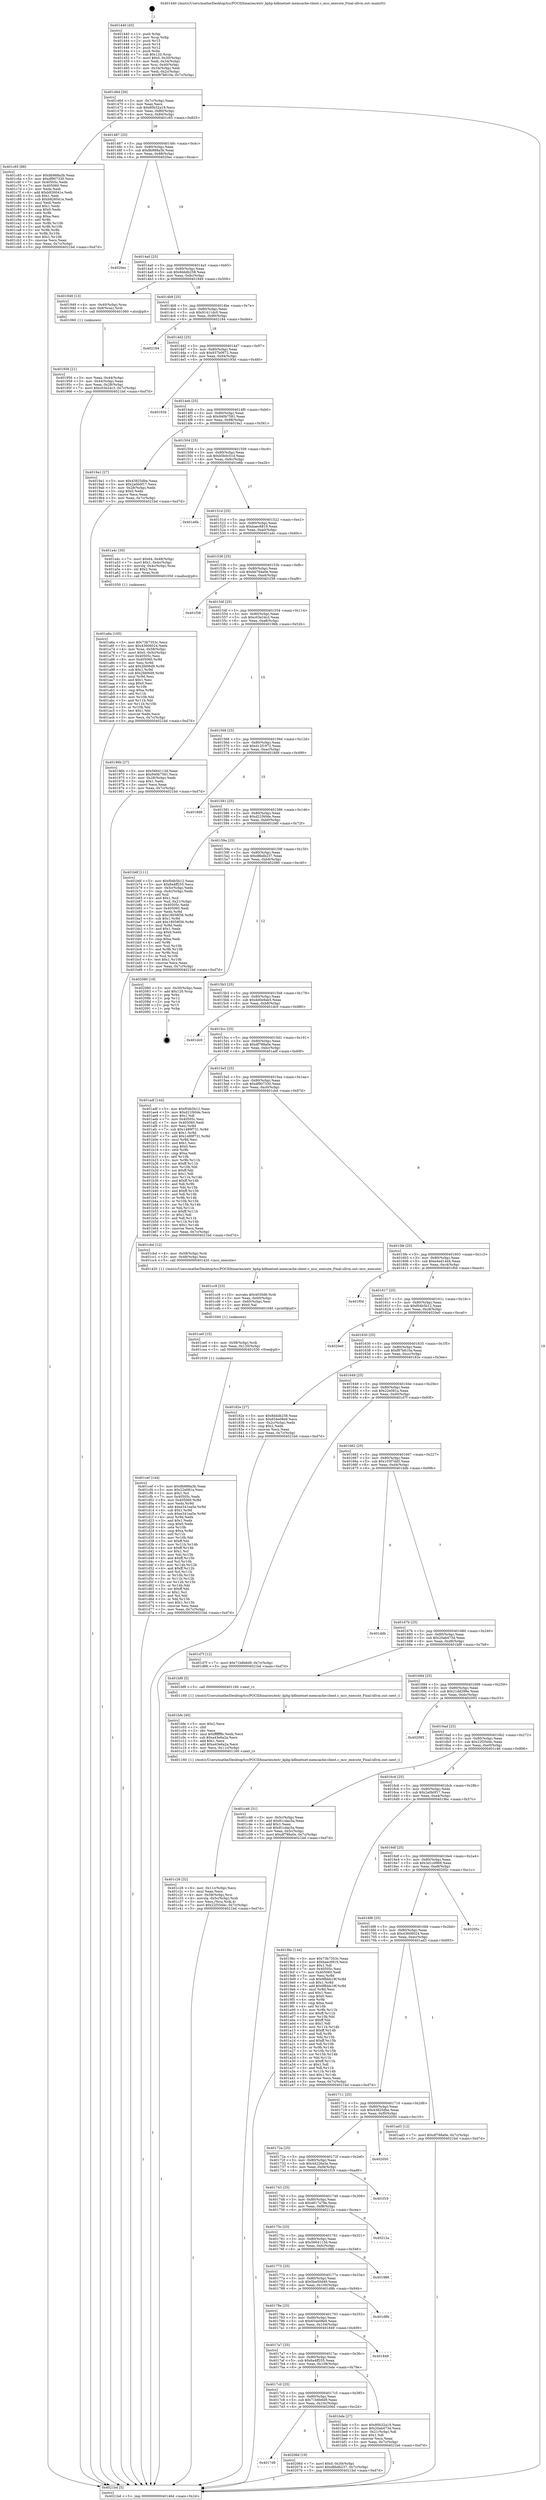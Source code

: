 digraph "0x401440" {
  label = "0x401440 (/mnt/c/Users/mathe/Desktop/tcc/POCII/binaries/extr_kphp-kdbnetnet-memcache-client.c_mcc_execute_Final-ollvm.out::main(0))"
  labelloc = "t"
  node[shape=record]

  Entry [label="",width=0.3,height=0.3,shape=circle,fillcolor=black,style=filled]
  "0x40146d" [label="{
     0x40146d [26]\l
     | [instrs]\l
     &nbsp;&nbsp;0x40146d \<+3\>: mov -0x7c(%rbp),%eax\l
     &nbsp;&nbsp;0x401470 \<+2\>: mov %eax,%ecx\l
     &nbsp;&nbsp;0x401472 \<+6\>: sub $0x80b32a19,%ecx\l
     &nbsp;&nbsp;0x401478 \<+3\>: mov %eax,-0x80(%rbp)\l
     &nbsp;&nbsp;0x40147b \<+6\>: mov %ecx,-0x84(%rbp)\l
     &nbsp;&nbsp;0x401481 \<+6\>: je 0000000000401c65 \<main+0x825\>\l
  }"]
  "0x401c65" [label="{
     0x401c65 [88]\l
     | [instrs]\l
     &nbsp;&nbsp;0x401c65 \<+5\>: mov $0x8b988a3b,%eax\l
     &nbsp;&nbsp;0x401c6a \<+5\>: mov $0xdf907330,%ecx\l
     &nbsp;&nbsp;0x401c6f \<+7\>: mov 0x40505c,%edx\l
     &nbsp;&nbsp;0x401c76 \<+7\>: mov 0x405060,%esi\l
     &nbsp;&nbsp;0x401c7d \<+2\>: mov %edx,%edi\l
     &nbsp;&nbsp;0x401c7f \<+6\>: add $0xb926041e,%edi\l
     &nbsp;&nbsp;0x401c85 \<+3\>: sub $0x1,%edi\l
     &nbsp;&nbsp;0x401c88 \<+6\>: sub $0xb926041e,%edi\l
     &nbsp;&nbsp;0x401c8e \<+3\>: imul %edi,%edx\l
     &nbsp;&nbsp;0x401c91 \<+3\>: and $0x1,%edx\l
     &nbsp;&nbsp;0x401c94 \<+3\>: cmp $0x0,%edx\l
     &nbsp;&nbsp;0x401c97 \<+4\>: sete %r8b\l
     &nbsp;&nbsp;0x401c9b \<+3\>: cmp $0xa,%esi\l
     &nbsp;&nbsp;0x401c9e \<+4\>: setl %r9b\l
     &nbsp;&nbsp;0x401ca2 \<+3\>: mov %r8b,%r10b\l
     &nbsp;&nbsp;0x401ca5 \<+3\>: and %r9b,%r10b\l
     &nbsp;&nbsp;0x401ca8 \<+3\>: xor %r9b,%r8b\l
     &nbsp;&nbsp;0x401cab \<+3\>: or %r8b,%r10b\l
     &nbsp;&nbsp;0x401cae \<+4\>: test $0x1,%r10b\l
     &nbsp;&nbsp;0x401cb2 \<+3\>: cmovne %ecx,%eax\l
     &nbsp;&nbsp;0x401cb5 \<+3\>: mov %eax,-0x7c(%rbp)\l
     &nbsp;&nbsp;0x401cb8 \<+5\>: jmp 00000000004021bd \<main+0xd7d\>\l
  }"]
  "0x401487" [label="{
     0x401487 [25]\l
     | [instrs]\l
     &nbsp;&nbsp;0x401487 \<+5\>: jmp 000000000040148c \<main+0x4c\>\l
     &nbsp;&nbsp;0x40148c \<+3\>: mov -0x80(%rbp),%eax\l
     &nbsp;&nbsp;0x40148f \<+5\>: sub $0x8b988a3b,%eax\l
     &nbsp;&nbsp;0x401494 \<+6\>: mov %eax,-0x88(%rbp)\l
     &nbsp;&nbsp;0x40149a \<+6\>: je 00000000004020ec \<main+0xcac\>\l
  }"]
  Exit [label="",width=0.3,height=0.3,shape=circle,fillcolor=black,style=filled,peripheries=2]
  "0x4020ec" [label="{
     0x4020ec\l
  }", style=dashed]
  "0x4014a0" [label="{
     0x4014a0 [25]\l
     | [instrs]\l
     &nbsp;&nbsp;0x4014a0 \<+5\>: jmp 00000000004014a5 \<main+0x65\>\l
     &nbsp;&nbsp;0x4014a5 \<+3\>: mov -0x80(%rbp),%eax\l
     &nbsp;&nbsp;0x4014a8 \<+5\>: sub $0x8dddb258,%eax\l
     &nbsp;&nbsp;0x4014ad \<+6\>: mov %eax,-0x8c(%rbp)\l
     &nbsp;&nbsp;0x4014b3 \<+6\>: je 0000000000401949 \<main+0x509\>\l
  }"]
  "0x4017d9" [label="{
     0x4017d9\l
  }", style=dashed]
  "0x401949" [label="{
     0x401949 [13]\l
     | [instrs]\l
     &nbsp;&nbsp;0x401949 \<+4\>: mov -0x40(%rbp),%rax\l
     &nbsp;&nbsp;0x40194d \<+4\>: mov 0x8(%rax),%rdi\l
     &nbsp;&nbsp;0x401951 \<+5\>: call 0000000000401060 \<atoi@plt\>\l
     | [calls]\l
     &nbsp;&nbsp;0x401060 \{1\} (unknown)\l
  }"]
  "0x4014b9" [label="{
     0x4014b9 [25]\l
     | [instrs]\l
     &nbsp;&nbsp;0x4014b9 \<+5\>: jmp 00000000004014be \<main+0x7e\>\l
     &nbsp;&nbsp;0x4014be \<+3\>: mov -0x80(%rbp),%eax\l
     &nbsp;&nbsp;0x4014c1 \<+5\>: sub $0x91411dc0,%eax\l
     &nbsp;&nbsp;0x4014c6 \<+6\>: mov %eax,-0x90(%rbp)\l
     &nbsp;&nbsp;0x4014cc \<+6\>: je 0000000000402184 \<main+0xd44\>\l
  }"]
  "0x40206d" [label="{
     0x40206d [19]\l
     | [instrs]\l
     &nbsp;&nbsp;0x40206d \<+7\>: movl $0x0,-0x30(%rbp)\l
     &nbsp;&nbsp;0x402074 \<+7\>: movl $0xd8bdb237,-0x7c(%rbp)\l
     &nbsp;&nbsp;0x40207b \<+5\>: jmp 00000000004021bd \<main+0xd7d\>\l
  }"]
  "0x402184" [label="{
     0x402184\l
  }", style=dashed]
  "0x4014d2" [label="{
     0x4014d2 [25]\l
     | [instrs]\l
     &nbsp;&nbsp;0x4014d2 \<+5\>: jmp 00000000004014d7 \<main+0x97\>\l
     &nbsp;&nbsp;0x4014d7 \<+3\>: mov -0x80(%rbp),%eax\l
     &nbsp;&nbsp;0x4014da \<+5\>: sub $0x937b0672,%eax\l
     &nbsp;&nbsp;0x4014df \<+6\>: mov %eax,-0x94(%rbp)\l
     &nbsp;&nbsp;0x4014e5 \<+6\>: je 000000000040193d \<main+0x4fd\>\l
  }"]
  "0x401cef" [label="{
     0x401cef [144]\l
     | [instrs]\l
     &nbsp;&nbsp;0x401cef \<+5\>: mov $0x8b988a3b,%eax\l
     &nbsp;&nbsp;0x401cf4 \<+5\>: mov $0x22e081a,%esi\l
     &nbsp;&nbsp;0x401cf9 \<+2\>: mov $0x1,%cl\l
     &nbsp;&nbsp;0x401cfb \<+7\>: mov 0x40505c,%edx\l
     &nbsp;&nbsp;0x401d02 \<+8\>: mov 0x405060,%r8d\l
     &nbsp;&nbsp;0x401d0a \<+3\>: mov %edx,%r9d\l
     &nbsp;&nbsp;0x401d0d \<+7\>: add $0xe341ea5e,%r9d\l
     &nbsp;&nbsp;0x401d14 \<+4\>: sub $0x1,%r9d\l
     &nbsp;&nbsp;0x401d18 \<+7\>: sub $0xe341ea5e,%r9d\l
     &nbsp;&nbsp;0x401d1f \<+4\>: imul %r9d,%edx\l
     &nbsp;&nbsp;0x401d23 \<+3\>: and $0x1,%edx\l
     &nbsp;&nbsp;0x401d26 \<+3\>: cmp $0x0,%edx\l
     &nbsp;&nbsp;0x401d29 \<+4\>: sete %r10b\l
     &nbsp;&nbsp;0x401d2d \<+4\>: cmp $0xa,%r8d\l
     &nbsp;&nbsp;0x401d31 \<+4\>: setl %r11b\l
     &nbsp;&nbsp;0x401d35 \<+3\>: mov %r10b,%bl\l
     &nbsp;&nbsp;0x401d38 \<+3\>: xor $0xff,%bl\l
     &nbsp;&nbsp;0x401d3b \<+3\>: mov %r11b,%r14b\l
     &nbsp;&nbsp;0x401d3e \<+4\>: xor $0xff,%r14b\l
     &nbsp;&nbsp;0x401d42 \<+3\>: xor $0x1,%cl\l
     &nbsp;&nbsp;0x401d45 \<+3\>: mov %bl,%r15b\l
     &nbsp;&nbsp;0x401d48 \<+4\>: and $0xff,%r15b\l
     &nbsp;&nbsp;0x401d4c \<+3\>: and %cl,%r10b\l
     &nbsp;&nbsp;0x401d4f \<+3\>: mov %r14b,%r12b\l
     &nbsp;&nbsp;0x401d52 \<+4\>: and $0xff,%r12b\l
     &nbsp;&nbsp;0x401d56 \<+3\>: and %cl,%r11b\l
     &nbsp;&nbsp;0x401d59 \<+3\>: or %r10b,%r15b\l
     &nbsp;&nbsp;0x401d5c \<+3\>: or %r11b,%r12b\l
     &nbsp;&nbsp;0x401d5f \<+3\>: xor %r12b,%r15b\l
     &nbsp;&nbsp;0x401d62 \<+3\>: or %r14b,%bl\l
     &nbsp;&nbsp;0x401d65 \<+3\>: xor $0xff,%bl\l
     &nbsp;&nbsp;0x401d68 \<+3\>: or $0x1,%cl\l
     &nbsp;&nbsp;0x401d6b \<+2\>: and %cl,%bl\l
     &nbsp;&nbsp;0x401d6d \<+3\>: or %bl,%r15b\l
     &nbsp;&nbsp;0x401d70 \<+4\>: test $0x1,%r15b\l
     &nbsp;&nbsp;0x401d74 \<+3\>: cmovne %esi,%eax\l
     &nbsp;&nbsp;0x401d77 \<+3\>: mov %eax,-0x7c(%rbp)\l
     &nbsp;&nbsp;0x401d7a \<+5\>: jmp 00000000004021bd \<main+0xd7d\>\l
  }"]
  "0x40193d" [label="{
     0x40193d\l
  }", style=dashed]
  "0x4014eb" [label="{
     0x4014eb [25]\l
     | [instrs]\l
     &nbsp;&nbsp;0x4014eb \<+5\>: jmp 00000000004014f0 \<main+0xb0\>\l
     &nbsp;&nbsp;0x4014f0 \<+3\>: mov -0x80(%rbp),%eax\l
     &nbsp;&nbsp;0x4014f3 \<+5\>: sub $0x940b7581,%eax\l
     &nbsp;&nbsp;0x4014f8 \<+6\>: mov %eax,-0x98(%rbp)\l
     &nbsp;&nbsp;0x4014fe \<+6\>: je 00000000004019a1 \<main+0x561\>\l
  }"]
  "0x401ce0" [label="{
     0x401ce0 [15]\l
     | [instrs]\l
     &nbsp;&nbsp;0x401ce0 \<+4\>: mov -0x58(%rbp),%rdi\l
     &nbsp;&nbsp;0x401ce4 \<+6\>: mov %eax,-0x120(%rbp)\l
     &nbsp;&nbsp;0x401cea \<+5\>: call 0000000000401030 \<free@plt\>\l
     | [calls]\l
     &nbsp;&nbsp;0x401030 \{1\} (unknown)\l
  }"]
  "0x4019a1" [label="{
     0x4019a1 [27]\l
     | [instrs]\l
     &nbsp;&nbsp;0x4019a1 \<+5\>: mov $0x43825dbe,%eax\l
     &nbsp;&nbsp;0x4019a6 \<+5\>: mov $0x2a0b0f17,%ecx\l
     &nbsp;&nbsp;0x4019ab \<+3\>: mov -0x28(%rbp),%edx\l
     &nbsp;&nbsp;0x4019ae \<+3\>: cmp $0x0,%edx\l
     &nbsp;&nbsp;0x4019b1 \<+3\>: cmove %ecx,%eax\l
     &nbsp;&nbsp;0x4019b4 \<+3\>: mov %eax,-0x7c(%rbp)\l
     &nbsp;&nbsp;0x4019b7 \<+5\>: jmp 00000000004021bd \<main+0xd7d\>\l
  }"]
  "0x401504" [label="{
     0x401504 [25]\l
     | [instrs]\l
     &nbsp;&nbsp;0x401504 \<+5\>: jmp 0000000000401509 \<main+0xc9\>\l
     &nbsp;&nbsp;0x401509 \<+3\>: mov -0x80(%rbp),%eax\l
     &nbsp;&nbsp;0x40150c \<+5\>: sub $0xb5b0c51d,%eax\l
     &nbsp;&nbsp;0x401511 \<+6\>: mov %eax,-0x9c(%rbp)\l
     &nbsp;&nbsp;0x401517 \<+6\>: je 0000000000401e6b \<main+0xa2b\>\l
  }"]
  "0x401cc9" [label="{
     0x401cc9 [23]\l
     | [instrs]\l
     &nbsp;&nbsp;0x401cc9 \<+10\>: movabs $0x4030d6,%rdi\l
     &nbsp;&nbsp;0x401cd3 \<+3\>: mov %eax,-0x60(%rbp)\l
     &nbsp;&nbsp;0x401cd6 \<+3\>: mov -0x60(%rbp),%esi\l
     &nbsp;&nbsp;0x401cd9 \<+2\>: mov $0x0,%al\l
     &nbsp;&nbsp;0x401cdb \<+5\>: call 0000000000401040 \<printf@plt\>\l
     | [calls]\l
     &nbsp;&nbsp;0x401040 \{1\} (unknown)\l
  }"]
  "0x401e6b" [label="{
     0x401e6b\l
  }", style=dashed]
  "0x40151d" [label="{
     0x40151d [25]\l
     | [instrs]\l
     &nbsp;&nbsp;0x40151d \<+5\>: jmp 0000000000401522 \<main+0xe2\>\l
     &nbsp;&nbsp;0x401522 \<+3\>: mov -0x80(%rbp),%eax\l
     &nbsp;&nbsp;0x401525 \<+5\>: sub $0xbaec6819,%eax\l
     &nbsp;&nbsp;0x40152a \<+6\>: mov %eax,-0xa0(%rbp)\l
     &nbsp;&nbsp;0x401530 \<+6\>: je 0000000000401a4c \<main+0x60c\>\l
  }"]
  "0x401c26" [label="{
     0x401c26 [32]\l
     | [instrs]\l
     &nbsp;&nbsp;0x401c26 \<+6\>: mov -0x11c(%rbp),%ecx\l
     &nbsp;&nbsp;0x401c2c \<+3\>: imul %eax,%ecx\l
     &nbsp;&nbsp;0x401c2f \<+4\>: mov -0x58(%rbp),%rsi\l
     &nbsp;&nbsp;0x401c33 \<+4\>: movslq -0x5c(%rbp),%rdi\l
     &nbsp;&nbsp;0x401c37 \<+3\>: mov %ecx,(%rsi,%rdi,4)\l
     &nbsp;&nbsp;0x401c3a \<+7\>: movl $0x22f35d4c,-0x7c(%rbp)\l
     &nbsp;&nbsp;0x401c41 \<+5\>: jmp 00000000004021bd \<main+0xd7d\>\l
  }"]
  "0x401a4c" [label="{
     0x401a4c [30]\l
     | [instrs]\l
     &nbsp;&nbsp;0x401a4c \<+7\>: movl $0x64,-0x48(%rbp)\l
     &nbsp;&nbsp;0x401a53 \<+7\>: movl $0x1,-0x4c(%rbp)\l
     &nbsp;&nbsp;0x401a5a \<+4\>: movslq -0x4c(%rbp),%rax\l
     &nbsp;&nbsp;0x401a5e \<+4\>: shl $0x2,%rax\l
     &nbsp;&nbsp;0x401a62 \<+3\>: mov %rax,%rdi\l
     &nbsp;&nbsp;0x401a65 \<+5\>: call 0000000000401050 \<malloc@plt\>\l
     | [calls]\l
     &nbsp;&nbsp;0x401050 \{1\} (unknown)\l
  }"]
  "0x401536" [label="{
     0x401536 [25]\l
     | [instrs]\l
     &nbsp;&nbsp;0x401536 \<+5\>: jmp 000000000040153b \<main+0xfb\>\l
     &nbsp;&nbsp;0x40153b \<+3\>: mov -0x80(%rbp),%eax\l
     &nbsp;&nbsp;0x40153e \<+5\>: sub $0xbb764a0e,%eax\l
     &nbsp;&nbsp;0x401543 \<+6\>: mov %eax,-0xa4(%rbp)\l
     &nbsp;&nbsp;0x401549 \<+6\>: je 0000000000401f38 \<main+0xaf8\>\l
  }"]
  "0x401bfe" [label="{
     0x401bfe [40]\l
     | [instrs]\l
     &nbsp;&nbsp;0x401bfe \<+5\>: mov $0x2,%ecx\l
     &nbsp;&nbsp;0x401c03 \<+1\>: cltd\l
     &nbsp;&nbsp;0x401c04 \<+2\>: idiv %ecx\l
     &nbsp;&nbsp;0x401c06 \<+6\>: imul $0xfffffffe,%edx,%ecx\l
     &nbsp;&nbsp;0x401c0c \<+6\>: sub $0xa43e6a2a,%ecx\l
     &nbsp;&nbsp;0x401c12 \<+3\>: add $0x1,%ecx\l
     &nbsp;&nbsp;0x401c15 \<+6\>: add $0xa43e6a2a,%ecx\l
     &nbsp;&nbsp;0x401c1b \<+6\>: mov %ecx,-0x11c(%rbp)\l
     &nbsp;&nbsp;0x401c21 \<+5\>: call 0000000000401160 \<next_i\>\l
     | [calls]\l
     &nbsp;&nbsp;0x401160 \{1\} (/mnt/c/Users/mathe/Desktop/tcc/POCII/binaries/extr_kphp-kdbnetnet-memcache-client.c_mcc_execute_Final-ollvm.out::next_i)\l
  }"]
  "0x401f38" [label="{
     0x401f38\l
  }", style=dashed]
  "0x40154f" [label="{
     0x40154f [25]\l
     | [instrs]\l
     &nbsp;&nbsp;0x40154f \<+5\>: jmp 0000000000401554 \<main+0x114\>\l
     &nbsp;&nbsp;0x401554 \<+3\>: mov -0x80(%rbp),%eax\l
     &nbsp;&nbsp;0x401557 \<+5\>: sub $0xc03e24c3,%eax\l
     &nbsp;&nbsp;0x40155c \<+6\>: mov %eax,-0xa8(%rbp)\l
     &nbsp;&nbsp;0x401562 \<+6\>: je 000000000040196b \<main+0x52b\>\l
  }"]
  "0x4017c0" [label="{
     0x4017c0 [25]\l
     | [instrs]\l
     &nbsp;&nbsp;0x4017c0 \<+5\>: jmp 00000000004017c5 \<main+0x385\>\l
     &nbsp;&nbsp;0x4017c5 \<+3\>: mov -0x80(%rbp),%eax\l
     &nbsp;&nbsp;0x4017c8 \<+5\>: sub $0x71b6b6d9,%eax\l
     &nbsp;&nbsp;0x4017cd \<+6\>: mov %eax,-0x10c(%rbp)\l
     &nbsp;&nbsp;0x4017d3 \<+6\>: je 000000000040206d \<main+0xc2d\>\l
  }"]
  "0x40196b" [label="{
     0x40196b [27]\l
     | [instrs]\l
     &nbsp;&nbsp;0x40196b \<+5\>: mov $0x5664113d,%eax\l
     &nbsp;&nbsp;0x401970 \<+5\>: mov $0x940b7581,%ecx\l
     &nbsp;&nbsp;0x401975 \<+3\>: mov -0x28(%rbp),%edx\l
     &nbsp;&nbsp;0x401978 \<+3\>: cmp $0x1,%edx\l
     &nbsp;&nbsp;0x40197b \<+3\>: cmovl %ecx,%eax\l
     &nbsp;&nbsp;0x40197e \<+3\>: mov %eax,-0x7c(%rbp)\l
     &nbsp;&nbsp;0x401981 \<+5\>: jmp 00000000004021bd \<main+0xd7d\>\l
  }"]
  "0x401568" [label="{
     0x401568 [25]\l
     | [instrs]\l
     &nbsp;&nbsp;0x401568 \<+5\>: jmp 000000000040156d \<main+0x12d\>\l
     &nbsp;&nbsp;0x40156d \<+3\>: mov -0x80(%rbp),%eax\l
     &nbsp;&nbsp;0x401570 \<+5\>: sub $0xd12f1972,%eax\l
     &nbsp;&nbsp;0x401575 \<+6\>: mov %eax,-0xac(%rbp)\l
     &nbsp;&nbsp;0x40157b \<+6\>: je 00000000004018d9 \<main+0x499\>\l
  }"]
  "0x401bde" [label="{
     0x401bde [27]\l
     | [instrs]\l
     &nbsp;&nbsp;0x401bde \<+5\>: mov $0x80b32a19,%eax\l
     &nbsp;&nbsp;0x401be3 \<+5\>: mov $0x20ab473d,%ecx\l
     &nbsp;&nbsp;0x401be8 \<+3\>: mov -0x21(%rbp),%dl\l
     &nbsp;&nbsp;0x401beb \<+3\>: test $0x1,%dl\l
     &nbsp;&nbsp;0x401bee \<+3\>: cmovne %ecx,%eax\l
     &nbsp;&nbsp;0x401bf1 \<+3\>: mov %eax,-0x7c(%rbp)\l
     &nbsp;&nbsp;0x401bf4 \<+5\>: jmp 00000000004021bd \<main+0xd7d\>\l
  }"]
  "0x4018d9" [label="{
     0x4018d9\l
  }", style=dashed]
  "0x401581" [label="{
     0x401581 [25]\l
     | [instrs]\l
     &nbsp;&nbsp;0x401581 \<+5\>: jmp 0000000000401586 \<main+0x146\>\l
     &nbsp;&nbsp;0x401586 \<+3\>: mov -0x80(%rbp),%eax\l
     &nbsp;&nbsp;0x401589 \<+5\>: sub $0xd21f40de,%eax\l
     &nbsp;&nbsp;0x40158e \<+6\>: mov %eax,-0xb0(%rbp)\l
     &nbsp;&nbsp;0x401594 \<+6\>: je 0000000000401b6f \<main+0x72f\>\l
  }"]
  "0x4017a7" [label="{
     0x4017a7 [25]\l
     | [instrs]\l
     &nbsp;&nbsp;0x4017a7 \<+5\>: jmp 00000000004017ac \<main+0x36c\>\l
     &nbsp;&nbsp;0x4017ac \<+3\>: mov -0x80(%rbp),%eax\l
     &nbsp;&nbsp;0x4017af \<+5\>: sub $0x6a4ff255,%eax\l
     &nbsp;&nbsp;0x4017b4 \<+6\>: mov %eax,-0x108(%rbp)\l
     &nbsp;&nbsp;0x4017ba \<+6\>: je 0000000000401bde \<main+0x79e\>\l
  }"]
  "0x401b6f" [label="{
     0x401b6f [111]\l
     | [instrs]\l
     &nbsp;&nbsp;0x401b6f \<+5\>: mov $0xf04b5b12,%eax\l
     &nbsp;&nbsp;0x401b74 \<+5\>: mov $0x6a4ff255,%ecx\l
     &nbsp;&nbsp;0x401b79 \<+3\>: mov -0x5c(%rbp),%edx\l
     &nbsp;&nbsp;0x401b7c \<+3\>: cmp -0x4c(%rbp),%edx\l
     &nbsp;&nbsp;0x401b7f \<+4\>: setl %sil\l
     &nbsp;&nbsp;0x401b83 \<+4\>: and $0x1,%sil\l
     &nbsp;&nbsp;0x401b87 \<+4\>: mov %sil,-0x21(%rbp)\l
     &nbsp;&nbsp;0x401b8b \<+7\>: mov 0x40505c,%edx\l
     &nbsp;&nbsp;0x401b92 \<+7\>: mov 0x405060,%edi\l
     &nbsp;&nbsp;0x401b99 \<+3\>: mov %edx,%r8d\l
     &nbsp;&nbsp;0x401b9c \<+7\>: sub $0x18058f36,%r8d\l
     &nbsp;&nbsp;0x401ba3 \<+4\>: sub $0x1,%r8d\l
     &nbsp;&nbsp;0x401ba7 \<+7\>: add $0x18058f36,%r8d\l
     &nbsp;&nbsp;0x401bae \<+4\>: imul %r8d,%edx\l
     &nbsp;&nbsp;0x401bb2 \<+3\>: and $0x1,%edx\l
     &nbsp;&nbsp;0x401bb5 \<+3\>: cmp $0x0,%edx\l
     &nbsp;&nbsp;0x401bb8 \<+4\>: sete %sil\l
     &nbsp;&nbsp;0x401bbc \<+3\>: cmp $0xa,%edi\l
     &nbsp;&nbsp;0x401bbf \<+4\>: setl %r9b\l
     &nbsp;&nbsp;0x401bc3 \<+3\>: mov %sil,%r10b\l
     &nbsp;&nbsp;0x401bc6 \<+3\>: and %r9b,%r10b\l
     &nbsp;&nbsp;0x401bc9 \<+3\>: xor %r9b,%sil\l
     &nbsp;&nbsp;0x401bcc \<+3\>: or %sil,%r10b\l
     &nbsp;&nbsp;0x401bcf \<+4\>: test $0x1,%r10b\l
     &nbsp;&nbsp;0x401bd3 \<+3\>: cmovne %ecx,%eax\l
     &nbsp;&nbsp;0x401bd6 \<+3\>: mov %eax,-0x7c(%rbp)\l
     &nbsp;&nbsp;0x401bd9 \<+5\>: jmp 00000000004021bd \<main+0xd7d\>\l
  }"]
  "0x40159a" [label="{
     0x40159a [25]\l
     | [instrs]\l
     &nbsp;&nbsp;0x40159a \<+5\>: jmp 000000000040159f \<main+0x15f\>\l
     &nbsp;&nbsp;0x40159f \<+3\>: mov -0x80(%rbp),%eax\l
     &nbsp;&nbsp;0x4015a2 \<+5\>: sub $0xd8bdb237,%eax\l
     &nbsp;&nbsp;0x4015a7 \<+6\>: mov %eax,-0xb4(%rbp)\l
     &nbsp;&nbsp;0x4015ad \<+6\>: je 0000000000402080 \<main+0xc40\>\l
  }"]
  "0x401849" [label="{
     0x401849\l
  }", style=dashed]
  "0x402080" [label="{
     0x402080 [19]\l
     | [instrs]\l
     &nbsp;&nbsp;0x402080 \<+3\>: mov -0x30(%rbp),%eax\l
     &nbsp;&nbsp;0x402083 \<+7\>: add $0x120,%rsp\l
     &nbsp;&nbsp;0x40208a \<+1\>: pop %rbx\l
     &nbsp;&nbsp;0x40208b \<+2\>: pop %r12\l
     &nbsp;&nbsp;0x40208d \<+2\>: pop %r14\l
     &nbsp;&nbsp;0x40208f \<+2\>: pop %r15\l
     &nbsp;&nbsp;0x402091 \<+1\>: pop %rbp\l
     &nbsp;&nbsp;0x402092 \<+1\>: ret\l
  }"]
  "0x4015b3" [label="{
     0x4015b3 [25]\l
     | [instrs]\l
     &nbsp;&nbsp;0x4015b3 \<+5\>: jmp 00000000004015b8 \<main+0x178\>\l
     &nbsp;&nbsp;0x4015b8 \<+3\>: mov -0x80(%rbp),%eax\l
     &nbsp;&nbsp;0x4015bb \<+5\>: sub $0xdd0e9ab5,%eax\l
     &nbsp;&nbsp;0x4015c0 \<+6\>: mov %eax,-0xb8(%rbp)\l
     &nbsp;&nbsp;0x4015c6 \<+6\>: je 0000000000401dc0 \<main+0x980\>\l
  }"]
  "0x40178e" [label="{
     0x40178e [25]\l
     | [instrs]\l
     &nbsp;&nbsp;0x40178e \<+5\>: jmp 0000000000401793 \<main+0x353\>\l
     &nbsp;&nbsp;0x401793 \<+3\>: mov -0x80(%rbp),%eax\l
     &nbsp;&nbsp;0x401796 \<+5\>: sub $0x654e08e9,%eax\l
     &nbsp;&nbsp;0x40179b \<+6\>: mov %eax,-0x104(%rbp)\l
     &nbsp;&nbsp;0x4017a1 \<+6\>: je 0000000000401849 \<main+0x409\>\l
  }"]
  "0x401dc0" [label="{
     0x401dc0\l
  }", style=dashed]
  "0x4015cc" [label="{
     0x4015cc [25]\l
     | [instrs]\l
     &nbsp;&nbsp;0x4015cc \<+5\>: jmp 00000000004015d1 \<main+0x191\>\l
     &nbsp;&nbsp;0x4015d1 \<+3\>: mov -0x80(%rbp),%eax\l
     &nbsp;&nbsp;0x4015d4 \<+5\>: sub $0xdf788a0e,%eax\l
     &nbsp;&nbsp;0x4015d9 \<+6\>: mov %eax,-0xbc(%rbp)\l
     &nbsp;&nbsp;0x4015df \<+6\>: je 0000000000401adf \<main+0x69f\>\l
  }"]
  "0x401d8b" [label="{
     0x401d8b\l
  }", style=dashed]
  "0x401adf" [label="{
     0x401adf [144]\l
     | [instrs]\l
     &nbsp;&nbsp;0x401adf \<+5\>: mov $0xf04b5b12,%eax\l
     &nbsp;&nbsp;0x401ae4 \<+5\>: mov $0xd21f40de,%ecx\l
     &nbsp;&nbsp;0x401ae9 \<+2\>: mov $0x1,%dl\l
     &nbsp;&nbsp;0x401aeb \<+7\>: mov 0x40505c,%esi\l
     &nbsp;&nbsp;0x401af2 \<+7\>: mov 0x405060,%edi\l
     &nbsp;&nbsp;0x401af9 \<+3\>: mov %esi,%r8d\l
     &nbsp;&nbsp;0x401afc \<+7\>: sub $0x1489f731,%r8d\l
     &nbsp;&nbsp;0x401b03 \<+4\>: sub $0x1,%r8d\l
     &nbsp;&nbsp;0x401b07 \<+7\>: add $0x1489f731,%r8d\l
     &nbsp;&nbsp;0x401b0e \<+4\>: imul %r8d,%esi\l
     &nbsp;&nbsp;0x401b12 \<+3\>: and $0x1,%esi\l
     &nbsp;&nbsp;0x401b15 \<+3\>: cmp $0x0,%esi\l
     &nbsp;&nbsp;0x401b18 \<+4\>: sete %r9b\l
     &nbsp;&nbsp;0x401b1c \<+3\>: cmp $0xa,%edi\l
     &nbsp;&nbsp;0x401b1f \<+4\>: setl %r10b\l
     &nbsp;&nbsp;0x401b23 \<+3\>: mov %r9b,%r11b\l
     &nbsp;&nbsp;0x401b26 \<+4\>: xor $0xff,%r11b\l
     &nbsp;&nbsp;0x401b2a \<+3\>: mov %r10b,%bl\l
     &nbsp;&nbsp;0x401b2d \<+3\>: xor $0xff,%bl\l
     &nbsp;&nbsp;0x401b30 \<+3\>: xor $0x1,%dl\l
     &nbsp;&nbsp;0x401b33 \<+3\>: mov %r11b,%r14b\l
     &nbsp;&nbsp;0x401b36 \<+4\>: and $0xff,%r14b\l
     &nbsp;&nbsp;0x401b3a \<+3\>: and %dl,%r9b\l
     &nbsp;&nbsp;0x401b3d \<+3\>: mov %bl,%r15b\l
     &nbsp;&nbsp;0x401b40 \<+4\>: and $0xff,%r15b\l
     &nbsp;&nbsp;0x401b44 \<+3\>: and %dl,%r10b\l
     &nbsp;&nbsp;0x401b47 \<+3\>: or %r9b,%r14b\l
     &nbsp;&nbsp;0x401b4a \<+3\>: or %r10b,%r15b\l
     &nbsp;&nbsp;0x401b4d \<+3\>: xor %r15b,%r14b\l
     &nbsp;&nbsp;0x401b50 \<+3\>: or %bl,%r11b\l
     &nbsp;&nbsp;0x401b53 \<+4\>: xor $0xff,%r11b\l
     &nbsp;&nbsp;0x401b57 \<+3\>: or $0x1,%dl\l
     &nbsp;&nbsp;0x401b5a \<+3\>: and %dl,%r11b\l
     &nbsp;&nbsp;0x401b5d \<+3\>: or %r11b,%r14b\l
     &nbsp;&nbsp;0x401b60 \<+4\>: test $0x1,%r14b\l
     &nbsp;&nbsp;0x401b64 \<+3\>: cmovne %ecx,%eax\l
     &nbsp;&nbsp;0x401b67 \<+3\>: mov %eax,-0x7c(%rbp)\l
     &nbsp;&nbsp;0x401b6a \<+5\>: jmp 00000000004021bd \<main+0xd7d\>\l
  }"]
  "0x4015e5" [label="{
     0x4015e5 [25]\l
     | [instrs]\l
     &nbsp;&nbsp;0x4015e5 \<+5\>: jmp 00000000004015ea \<main+0x1aa\>\l
     &nbsp;&nbsp;0x4015ea \<+3\>: mov -0x80(%rbp),%eax\l
     &nbsp;&nbsp;0x4015ed \<+5\>: sub $0xdf907330,%eax\l
     &nbsp;&nbsp;0x4015f2 \<+6\>: mov %eax,-0xc0(%rbp)\l
     &nbsp;&nbsp;0x4015f8 \<+6\>: je 0000000000401cbd \<main+0x87d\>\l
  }"]
  "0x401775" [label="{
     0x401775 [25]\l
     | [instrs]\l
     &nbsp;&nbsp;0x401775 \<+5\>: jmp 000000000040177a \<main+0x33a\>\l
     &nbsp;&nbsp;0x40177a \<+3\>: mov -0x80(%rbp),%eax\l
     &nbsp;&nbsp;0x40177d \<+5\>: sub $0x5be50d49,%eax\l
     &nbsp;&nbsp;0x401782 \<+6\>: mov %eax,-0x100(%rbp)\l
     &nbsp;&nbsp;0x401788 \<+6\>: je 0000000000401d8b \<main+0x94b\>\l
  }"]
  "0x401cbd" [label="{
     0x401cbd [12]\l
     | [instrs]\l
     &nbsp;&nbsp;0x401cbd \<+4\>: mov -0x58(%rbp),%rdi\l
     &nbsp;&nbsp;0x401cc1 \<+3\>: mov -0x48(%rbp),%esi\l
     &nbsp;&nbsp;0x401cc4 \<+5\>: call 0000000000401420 \<mcc_execute\>\l
     | [calls]\l
     &nbsp;&nbsp;0x401420 \{1\} (/mnt/c/Users/mathe/Desktop/tcc/POCII/binaries/extr_kphp-kdbnetnet-memcache-client.c_mcc_execute_Final-ollvm.out::mcc_execute)\l
  }"]
  "0x4015fe" [label="{
     0x4015fe [25]\l
     | [instrs]\l
     &nbsp;&nbsp;0x4015fe \<+5\>: jmp 0000000000401603 \<main+0x1c3\>\l
     &nbsp;&nbsp;0x401603 \<+3\>: mov -0x80(%rbp),%eax\l
     &nbsp;&nbsp;0x401606 \<+5\>: sub $0xe4ed14d4,%eax\l
     &nbsp;&nbsp;0x40160b \<+6\>: mov %eax,-0xc4(%rbp)\l
     &nbsp;&nbsp;0x401611 \<+6\>: je 0000000000401f0d \<main+0xacd\>\l
  }"]
  "0x401986" [label="{
     0x401986\l
  }", style=dashed]
  "0x401f0d" [label="{
     0x401f0d\l
  }", style=dashed]
  "0x401617" [label="{
     0x401617 [25]\l
     | [instrs]\l
     &nbsp;&nbsp;0x401617 \<+5\>: jmp 000000000040161c \<main+0x1dc\>\l
     &nbsp;&nbsp;0x40161c \<+3\>: mov -0x80(%rbp),%eax\l
     &nbsp;&nbsp;0x40161f \<+5\>: sub $0xf04b5b12,%eax\l
     &nbsp;&nbsp;0x401624 \<+6\>: mov %eax,-0xc8(%rbp)\l
     &nbsp;&nbsp;0x40162a \<+6\>: je 00000000004020e0 \<main+0xca0\>\l
  }"]
  "0x40175c" [label="{
     0x40175c [25]\l
     | [instrs]\l
     &nbsp;&nbsp;0x40175c \<+5\>: jmp 0000000000401761 \<main+0x321\>\l
     &nbsp;&nbsp;0x401761 \<+3\>: mov -0x80(%rbp),%eax\l
     &nbsp;&nbsp;0x401764 \<+5\>: sub $0x5664113d,%eax\l
     &nbsp;&nbsp;0x401769 \<+6\>: mov %eax,-0xfc(%rbp)\l
     &nbsp;&nbsp;0x40176f \<+6\>: je 0000000000401986 \<main+0x546\>\l
  }"]
  "0x4020e0" [label="{
     0x4020e0\l
  }", style=dashed]
  "0x401630" [label="{
     0x401630 [25]\l
     | [instrs]\l
     &nbsp;&nbsp;0x401630 \<+5\>: jmp 0000000000401635 \<main+0x1f5\>\l
     &nbsp;&nbsp;0x401635 \<+3\>: mov -0x80(%rbp),%eax\l
     &nbsp;&nbsp;0x401638 \<+5\>: sub $0xf87b610a,%eax\l
     &nbsp;&nbsp;0x40163d \<+6\>: mov %eax,-0xcc(%rbp)\l
     &nbsp;&nbsp;0x401643 \<+6\>: je 000000000040182e \<main+0x3ee\>\l
  }"]
  "0x40212a" [label="{
     0x40212a\l
  }", style=dashed]
  "0x40182e" [label="{
     0x40182e [27]\l
     | [instrs]\l
     &nbsp;&nbsp;0x40182e \<+5\>: mov $0x8dddb258,%eax\l
     &nbsp;&nbsp;0x401833 \<+5\>: mov $0x654e08e9,%ecx\l
     &nbsp;&nbsp;0x401838 \<+3\>: mov -0x2c(%rbp),%edx\l
     &nbsp;&nbsp;0x40183b \<+3\>: cmp $0x2,%edx\l
     &nbsp;&nbsp;0x40183e \<+3\>: cmovne %ecx,%eax\l
     &nbsp;&nbsp;0x401841 \<+3\>: mov %eax,-0x7c(%rbp)\l
     &nbsp;&nbsp;0x401844 \<+5\>: jmp 00000000004021bd \<main+0xd7d\>\l
  }"]
  "0x401649" [label="{
     0x401649 [25]\l
     | [instrs]\l
     &nbsp;&nbsp;0x401649 \<+5\>: jmp 000000000040164e \<main+0x20e\>\l
     &nbsp;&nbsp;0x40164e \<+3\>: mov -0x80(%rbp),%eax\l
     &nbsp;&nbsp;0x401651 \<+5\>: sub $0x22e081a,%eax\l
     &nbsp;&nbsp;0x401656 \<+6\>: mov %eax,-0xd0(%rbp)\l
     &nbsp;&nbsp;0x40165c \<+6\>: je 0000000000401d7f \<main+0x93f\>\l
  }"]
  "0x4021bd" [label="{
     0x4021bd [5]\l
     | [instrs]\l
     &nbsp;&nbsp;0x4021bd \<+5\>: jmp 000000000040146d \<main+0x2d\>\l
  }"]
  "0x401440" [label="{
     0x401440 [45]\l
     | [instrs]\l
     &nbsp;&nbsp;0x401440 \<+1\>: push %rbp\l
     &nbsp;&nbsp;0x401441 \<+3\>: mov %rsp,%rbp\l
     &nbsp;&nbsp;0x401444 \<+2\>: push %r15\l
     &nbsp;&nbsp;0x401446 \<+2\>: push %r14\l
     &nbsp;&nbsp;0x401448 \<+2\>: push %r12\l
     &nbsp;&nbsp;0x40144a \<+1\>: push %rbx\l
     &nbsp;&nbsp;0x40144b \<+7\>: sub $0x120,%rsp\l
     &nbsp;&nbsp;0x401452 \<+7\>: movl $0x0,-0x30(%rbp)\l
     &nbsp;&nbsp;0x401459 \<+3\>: mov %edi,-0x34(%rbp)\l
     &nbsp;&nbsp;0x40145c \<+4\>: mov %rsi,-0x40(%rbp)\l
     &nbsp;&nbsp;0x401460 \<+3\>: mov -0x34(%rbp),%edi\l
     &nbsp;&nbsp;0x401463 \<+3\>: mov %edi,-0x2c(%rbp)\l
     &nbsp;&nbsp;0x401466 \<+7\>: movl $0xf87b610a,-0x7c(%rbp)\l
  }"]
  "0x401956" [label="{
     0x401956 [21]\l
     | [instrs]\l
     &nbsp;&nbsp;0x401956 \<+3\>: mov %eax,-0x44(%rbp)\l
     &nbsp;&nbsp;0x401959 \<+3\>: mov -0x44(%rbp),%eax\l
     &nbsp;&nbsp;0x40195c \<+3\>: mov %eax,-0x28(%rbp)\l
     &nbsp;&nbsp;0x40195f \<+7\>: movl $0xc03e24c3,-0x7c(%rbp)\l
     &nbsp;&nbsp;0x401966 \<+5\>: jmp 00000000004021bd \<main+0xd7d\>\l
  }"]
  "0x401743" [label="{
     0x401743 [25]\l
     | [instrs]\l
     &nbsp;&nbsp;0x401743 \<+5\>: jmp 0000000000401748 \<main+0x308\>\l
     &nbsp;&nbsp;0x401748 \<+3\>: mov -0x80(%rbp),%eax\l
     &nbsp;&nbsp;0x40174b \<+5\>: sub $0x4817a78e,%eax\l
     &nbsp;&nbsp;0x401750 \<+6\>: mov %eax,-0xf8(%rbp)\l
     &nbsp;&nbsp;0x401756 \<+6\>: je 000000000040212a \<main+0xcea\>\l
  }"]
  "0x401d7f" [label="{
     0x401d7f [12]\l
     | [instrs]\l
     &nbsp;&nbsp;0x401d7f \<+7\>: movl $0x71b6b6d9,-0x7c(%rbp)\l
     &nbsp;&nbsp;0x401d86 \<+5\>: jmp 00000000004021bd \<main+0xd7d\>\l
  }"]
  "0x401662" [label="{
     0x401662 [25]\l
     | [instrs]\l
     &nbsp;&nbsp;0x401662 \<+5\>: jmp 0000000000401667 \<main+0x227\>\l
     &nbsp;&nbsp;0x401667 \<+3\>: mov -0x80(%rbp),%eax\l
     &nbsp;&nbsp;0x40166a \<+5\>: sub $0x103f7dd5,%eax\l
     &nbsp;&nbsp;0x40166f \<+6\>: mov %eax,-0xd4(%rbp)\l
     &nbsp;&nbsp;0x401675 \<+6\>: je 0000000000401ddb \<main+0x99b\>\l
  }"]
  "0x401f19" [label="{
     0x401f19\l
  }", style=dashed]
  "0x401ddb" [label="{
     0x401ddb\l
  }", style=dashed]
  "0x40167b" [label="{
     0x40167b [25]\l
     | [instrs]\l
     &nbsp;&nbsp;0x40167b \<+5\>: jmp 0000000000401680 \<main+0x240\>\l
     &nbsp;&nbsp;0x401680 \<+3\>: mov -0x80(%rbp),%eax\l
     &nbsp;&nbsp;0x401683 \<+5\>: sub $0x20ab473d,%eax\l
     &nbsp;&nbsp;0x401688 \<+6\>: mov %eax,-0xd8(%rbp)\l
     &nbsp;&nbsp;0x40168e \<+6\>: je 0000000000401bf9 \<main+0x7b9\>\l
  }"]
  "0x40172a" [label="{
     0x40172a [25]\l
     | [instrs]\l
     &nbsp;&nbsp;0x40172a \<+5\>: jmp 000000000040172f \<main+0x2ef\>\l
     &nbsp;&nbsp;0x40172f \<+3\>: mov -0x80(%rbp),%eax\l
     &nbsp;&nbsp;0x401732 \<+5\>: sub $0x44226a3a,%eax\l
     &nbsp;&nbsp;0x401737 \<+6\>: mov %eax,-0xf4(%rbp)\l
     &nbsp;&nbsp;0x40173d \<+6\>: je 0000000000401f19 \<main+0xad9\>\l
  }"]
  "0x401bf9" [label="{
     0x401bf9 [5]\l
     | [instrs]\l
     &nbsp;&nbsp;0x401bf9 \<+5\>: call 0000000000401160 \<next_i\>\l
     | [calls]\l
     &nbsp;&nbsp;0x401160 \{1\} (/mnt/c/Users/mathe/Desktop/tcc/POCII/binaries/extr_kphp-kdbnetnet-memcache-client.c_mcc_execute_Final-ollvm.out::next_i)\l
  }"]
  "0x401694" [label="{
     0x401694 [25]\l
     | [instrs]\l
     &nbsp;&nbsp;0x401694 \<+5\>: jmp 0000000000401699 \<main+0x259\>\l
     &nbsp;&nbsp;0x401699 \<+3\>: mov -0x80(%rbp),%eax\l
     &nbsp;&nbsp;0x40169c \<+5\>: sub $0x21dd298e,%eax\l
     &nbsp;&nbsp;0x4016a1 \<+6\>: mov %eax,-0xdc(%rbp)\l
     &nbsp;&nbsp;0x4016a7 \<+6\>: je 0000000000402093 \<main+0xc53\>\l
  }"]
  "0x402050" [label="{
     0x402050\l
  }", style=dashed]
  "0x402093" [label="{
     0x402093\l
  }", style=dashed]
  "0x4016ad" [label="{
     0x4016ad [25]\l
     | [instrs]\l
     &nbsp;&nbsp;0x4016ad \<+5\>: jmp 00000000004016b2 \<main+0x272\>\l
     &nbsp;&nbsp;0x4016b2 \<+3\>: mov -0x80(%rbp),%eax\l
     &nbsp;&nbsp;0x4016b5 \<+5\>: sub $0x22f35d4c,%eax\l
     &nbsp;&nbsp;0x4016ba \<+6\>: mov %eax,-0xe0(%rbp)\l
     &nbsp;&nbsp;0x4016c0 \<+6\>: je 0000000000401c46 \<main+0x806\>\l
  }"]
  "0x401711" [label="{
     0x401711 [25]\l
     | [instrs]\l
     &nbsp;&nbsp;0x401711 \<+5\>: jmp 0000000000401716 \<main+0x2d6\>\l
     &nbsp;&nbsp;0x401716 \<+3\>: mov -0x80(%rbp),%eax\l
     &nbsp;&nbsp;0x401719 \<+5\>: sub $0x43825dbe,%eax\l
     &nbsp;&nbsp;0x40171e \<+6\>: mov %eax,-0xf0(%rbp)\l
     &nbsp;&nbsp;0x401724 \<+6\>: je 0000000000402050 \<main+0xc10\>\l
  }"]
  "0x401c46" [label="{
     0x401c46 [31]\l
     | [instrs]\l
     &nbsp;&nbsp;0x401c46 \<+3\>: mov -0x5c(%rbp),%eax\l
     &nbsp;&nbsp;0x401c49 \<+5\>: add $0x81cdac5a,%eax\l
     &nbsp;&nbsp;0x401c4e \<+3\>: add $0x1,%eax\l
     &nbsp;&nbsp;0x401c51 \<+5\>: sub $0x81cdac5a,%eax\l
     &nbsp;&nbsp;0x401c56 \<+3\>: mov %eax,-0x5c(%rbp)\l
     &nbsp;&nbsp;0x401c59 \<+7\>: movl $0xdf788a0e,-0x7c(%rbp)\l
     &nbsp;&nbsp;0x401c60 \<+5\>: jmp 00000000004021bd \<main+0xd7d\>\l
  }"]
  "0x4016c6" [label="{
     0x4016c6 [25]\l
     | [instrs]\l
     &nbsp;&nbsp;0x4016c6 \<+5\>: jmp 00000000004016cb \<main+0x28b\>\l
     &nbsp;&nbsp;0x4016cb \<+3\>: mov -0x80(%rbp),%eax\l
     &nbsp;&nbsp;0x4016ce \<+5\>: sub $0x2a0b0f17,%eax\l
     &nbsp;&nbsp;0x4016d3 \<+6\>: mov %eax,-0xe4(%rbp)\l
     &nbsp;&nbsp;0x4016d9 \<+6\>: je 00000000004019bc \<main+0x57c\>\l
  }"]
  "0x401ad3" [label="{
     0x401ad3 [12]\l
     | [instrs]\l
     &nbsp;&nbsp;0x401ad3 \<+7\>: movl $0xdf788a0e,-0x7c(%rbp)\l
     &nbsp;&nbsp;0x401ada \<+5\>: jmp 00000000004021bd \<main+0xd7d\>\l
  }"]
  "0x4019bc" [label="{
     0x4019bc [144]\l
     | [instrs]\l
     &nbsp;&nbsp;0x4019bc \<+5\>: mov $0x73b7353c,%eax\l
     &nbsp;&nbsp;0x4019c1 \<+5\>: mov $0xbaec6819,%ecx\l
     &nbsp;&nbsp;0x4019c6 \<+2\>: mov $0x1,%dl\l
     &nbsp;&nbsp;0x4019c8 \<+7\>: mov 0x40505c,%esi\l
     &nbsp;&nbsp;0x4019cf \<+7\>: mov 0x405060,%edi\l
     &nbsp;&nbsp;0x4019d6 \<+3\>: mov %esi,%r8d\l
     &nbsp;&nbsp;0x4019d9 \<+7\>: sub $0x9fbbb19f,%r8d\l
     &nbsp;&nbsp;0x4019e0 \<+4\>: sub $0x1,%r8d\l
     &nbsp;&nbsp;0x4019e4 \<+7\>: add $0x9fbbb19f,%r8d\l
     &nbsp;&nbsp;0x4019eb \<+4\>: imul %r8d,%esi\l
     &nbsp;&nbsp;0x4019ef \<+3\>: and $0x1,%esi\l
     &nbsp;&nbsp;0x4019f2 \<+3\>: cmp $0x0,%esi\l
     &nbsp;&nbsp;0x4019f5 \<+4\>: sete %r9b\l
     &nbsp;&nbsp;0x4019f9 \<+3\>: cmp $0xa,%edi\l
     &nbsp;&nbsp;0x4019fc \<+4\>: setl %r10b\l
     &nbsp;&nbsp;0x401a00 \<+3\>: mov %r9b,%r11b\l
     &nbsp;&nbsp;0x401a03 \<+4\>: xor $0xff,%r11b\l
     &nbsp;&nbsp;0x401a07 \<+3\>: mov %r10b,%bl\l
     &nbsp;&nbsp;0x401a0a \<+3\>: xor $0xff,%bl\l
     &nbsp;&nbsp;0x401a0d \<+3\>: xor $0x1,%dl\l
     &nbsp;&nbsp;0x401a10 \<+3\>: mov %r11b,%r14b\l
     &nbsp;&nbsp;0x401a13 \<+4\>: and $0xff,%r14b\l
     &nbsp;&nbsp;0x401a17 \<+3\>: and %dl,%r9b\l
     &nbsp;&nbsp;0x401a1a \<+3\>: mov %bl,%r15b\l
     &nbsp;&nbsp;0x401a1d \<+4\>: and $0xff,%r15b\l
     &nbsp;&nbsp;0x401a21 \<+3\>: and %dl,%r10b\l
     &nbsp;&nbsp;0x401a24 \<+3\>: or %r9b,%r14b\l
     &nbsp;&nbsp;0x401a27 \<+3\>: or %r10b,%r15b\l
     &nbsp;&nbsp;0x401a2a \<+3\>: xor %r15b,%r14b\l
     &nbsp;&nbsp;0x401a2d \<+3\>: or %bl,%r11b\l
     &nbsp;&nbsp;0x401a30 \<+4\>: xor $0xff,%r11b\l
     &nbsp;&nbsp;0x401a34 \<+3\>: or $0x1,%dl\l
     &nbsp;&nbsp;0x401a37 \<+3\>: and %dl,%r11b\l
     &nbsp;&nbsp;0x401a3a \<+3\>: or %r11b,%r14b\l
     &nbsp;&nbsp;0x401a3d \<+4\>: test $0x1,%r14b\l
     &nbsp;&nbsp;0x401a41 \<+3\>: cmovne %ecx,%eax\l
     &nbsp;&nbsp;0x401a44 \<+3\>: mov %eax,-0x7c(%rbp)\l
     &nbsp;&nbsp;0x401a47 \<+5\>: jmp 00000000004021bd \<main+0xd7d\>\l
  }"]
  "0x4016df" [label="{
     0x4016df [25]\l
     | [instrs]\l
     &nbsp;&nbsp;0x4016df \<+5\>: jmp 00000000004016e4 \<main+0x2a4\>\l
     &nbsp;&nbsp;0x4016e4 \<+3\>: mov -0x80(%rbp),%eax\l
     &nbsp;&nbsp;0x4016e7 \<+5\>: sub $0x3d1cd969,%eax\l
     &nbsp;&nbsp;0x4016ec \<+6\>: mov %eax,-0xe8(%rbp)\l
     &nbsp;&nbsp;0x4016f2 \<+6\>: je 000000000040205c \<main+0xc1c\>\l
  }"]
  "0x401a6a" [label="{
     0x401a6a [105]\l
     | [instrs]\l
     &nbsp;&nbsp;0x401a6a \<+5\>: mov $0x73b7353c,%ecx\l
     &nbsp;&nbsp;0x401a6f \<+5\>: mov $0x43606024,%edx\l
     &nbsp;&nbsp;0x401a74 \<+4\>: mov %rax,-0x58(%rbp)\l
     &nbsp;&nbsp;0x401a78 \<+7\>: movl $0x0,-0x5c(%rbp)\l
     &nbsp;&nbsp;0x401a7f \<+7\>: mov 0x40505c,%esi\l
     &nbsp;&nbsp;0x401a86 \<+8\>: mov 0x405060,%r8d\l
     &nbsp;&nbsp;0x401a8e \<+3\>: mov %esi,%r9d\l
     &nbsp;&nbsp;0x401a91 \<+7\>: add $0x2fd06d9,%r9d\l
     &nbsp;&nbsp;0x401a98 \<+4\>: sub $0x1,%r9d\l
     &nbsp;&nbsp;0x401a9c \<+7\>: sub $0x2fd06d9,%r9d\l
     &nbsp;&nbsp;0x401aa3 \<+4\>: imul %r9d,%esi\l
     &nbsp;&nbsp;0x401aa7 \<+3\>: and $0x1,%esi\l
     &nbsp;&nbsp;0x401aaa \<+3\>: cmp $0x0,%esi\l
     &nbsp;&nbsp;0x401aad \<+4\>: sete %r10b\l
     &nbsp;&nbsp;0x401ab1 \<+4\>: cmp $0xa,%r8d\l
     &nbsp;&nbsp;0x401ab5 \<+4\>: setl %r11b\l
     &nbsp;&nbsp;0x401ab9 \<+3\>: mov %r10b,%bl\l
     &nbsp;&nbsp;0x401abc \<+3\>: and %r11b,%bl\l
     &nbsp;&nbsp;0x401abf \<+3\>: xor %r11b,%r10b\l
     &nbsp;&nbsp;0x401ac2 \<+3\>: or %r10b,%bl\l
     &nbsp;&nbsp;0x401ac5 \<+3\>: test $0x1,%bl\l
     &nbsp;&nbsp;0x401ac8 \<+3\>: cmovne %edx,%ecx\l
     &nbsp;&nbsp;0x401acb \<+3\>: mov %ecx,-0x7c(%rbp)\l
     &nbsp;&nbsp;0x401ace \<+5\>: jmp 00000000004021bd \<main+0xd7d\>\l
  }"]
  "0x4016f8" [label="{
     0x4016f8 [25]\l
     | [instrs]\l
     &nbsp;&nbsp;0x4016f8 \<+5\>: jmp 00000000004016fd \<main+0x2bd\>\l
     &nbsp;&nbsp;0x4016fd \<+3\>: mov -0x80(%rbp),%eax\l
     &nbsp;&nbsp;0x401700 \<+5\>: sub $0x43606024,%eax\l
     &nbsp;&nbsp;0x401705 \<+6\>: mov %eax,-0xec(%rbp)\l
     &nbsp;&nbsp;0x40170b \<+6\>: je 0000000000401ad3 \<main+0x693\>\l
  }"]
  "0x40205c" [label="{
     0x40205c\l
  }", style=dashed]
  Entry -> "0x401440" [label=" 1"]
  "0x40146d" -> "0x401c65" [label=" 1"]
  "0x40146d" -> "0x401487" [label=" 19"]
  "0x402080" -> Exit [label=" 1"]
  "0x401487" -> "0x4020ec" [label=" 0"]
  "0x401487" -> "0x4014a0" [label=" 19"]
  "0x40206d" -> "0x4021bd" [label=" 1"]
  "0x4014a0" -> "0x401949" [label=" 1"]
  "0x4014a0" -> "0x4014b9" [label=" 18"]
  "0x4017c0" -> "0x4017d9" [label=" 0"]
  "0x4014b9" -> "0x402184" [label=" 0"]
  "0x4014b9" -> "0x4014d2" [label=" 18"]
  "0x4017c0" -> "0x40206d" [label=" 1"]
  "0x4014d2" -> "0x40193d" [label=" 0"]
  "0x4014d2" -> "0x4014eb" [label=" 18"]
  "0x401d7f" -> "0x4021bd" [label=" 1"]
  "0x4014eb" -> "0x4019a1" [label=" 1"]
  "0x4014eb" -> "0x401504" [label=" 17"]
  "0x401cef" -> "0x4021bd" [label=" 1"]
  "0x401504" -> "0x401e6b" [label=" 0"]
  "0x401504" -> "0x40151d" [label=" 17"]
  "0x401ce0" -> "0x401cef" [label=" 1"]
  "0x40151d" -> "0x401a4c" [label=" 1"]
  "0x40151d" -> "0x401536" [label=" 16"]
  "0x401cc9" -> "0x401ce0" [label=" 1"]
  "0x401536" -> "0x401f38" [label=" 0"]
  "0x401536" -> "0x40154f" [label=" 16"]
  "0x401cbd" -> "0x401cc9" [label=" 1"]
  "0x40154f" -> "0x40196b" [label=" 1"]
  "0x40154f" -> "0x401568" [label=" 15"]
  "0x401c65" -> "0x4021bd" [label=" 1"]
  "0x401568" -> "0x4018d9" [label=" 0"]
  "0x401568" -> "0x401581" [label=" 15"]
  "0x401c46" -> "0x4021bd" [label=" 1"]
  "0x401581" -> "0x401b6f" [label=" 2"]
  "0x401581" -> "0x40159a" [label=" 13"]
  "0x401bfe" -> "0x401c26" [label=" 1"]
  "0x40159a" -> "0x402080" [label=" 1"]
  "0x40159a" -> "0x4015b3" [label=" 12"]
  "0x401bf9" -> "0x401bfe" [label=" 1"]
  "0x4015b3" -> "0x401dc0" [label=" 0"]
  "0x4015b3" -> "0x4015cc" [label=" 12"]
  "0x4017a7" -> "0x4017c0" [label=" 1"]
  "0x4015cc" -> "0x401adf" [label=" 2"]
  "0x4015cc" -> "0x4015e5" [label=" 10"]
  "0x4017a7" -> "0x401bde" [label=" 2"]
  "0x4015e5" -> "0x401cbd" [label=" 1"]
  "0x4015e5" -> "0x4015fe" [label=" 9"]
  "0x40178e" -> "0x4017a7" [label=" 3"]
  "0x4015fe" -> "0x401f0d" [label=" 0"]
  "0x4015fe" -> "0x401617" [label=" 9"]
  "0x40178e" -> "0x401849" [label=" 0"]
  "0x401617" -> "0x4020e0" [label=" 0"]
  "0x401617" -> "0x401630" [label=" 9"]
  "0x401775" -> "0x40178e" [label=" 3"]
  "0x401630" -> "0x40182e" [label=" 1"]
  "0x401630" -> "0x401649" [label=" 8"]
  "0x40182e" -> "0x4021bd" [label=" 1"]
  "0x401440" -> "0x40146d" [label=" 1"]
  "0x4021bd" -> "0x40146d" [label=" 19"]
  "0x401949" -> "0x401956" [label=" 1"]
  "0x401956" -> "0x4021bd" [label=" 1"]
  "0x40196b" -> "0x4021bd" [label=" 1"]
  "0x4019a1" -> "0x4021bd" [label=" 1"]
  "0x401775" -> "0x401d8b" [label=" 0"]
  "0x401649" -> "0x401d7f" [label=" 1"]
  "0x401649" -> "0x401662" [label=" 7"]
  "0x40175c" -> "0x401775" [label=" 3"]
  "0x401662" -> "0x401ddb" [label=" 0"]
  "0x401662" -> "0x40167b" [label=" 7"]
  "0x40175c" -> "0x401986" [label=" 0"]
  "0x40167b" -> "0x401bf9" [label=" 1"]
  "0x40167b" -> "0x401694" [label=" 6"]
  "0x401743" -> "0x40175c" [label=" 3"]
  "0x401694" -> "0x402093" [label=" 0"]
  "0x401694" -> "0x4016ad" [label=" 6"]
  "0x401743" -> "0x40212a" [label=" 0"]
  "0x4016ad" -> "0x401c46" [label=" 1"]
  "0x4016ad" -> "0x4016c6" [label=" 5"]
  "0x40172a" -> "0x401743" [label=" 3"]
  "0x4016c6" -> "0x4019bc" [label=" 1"]
  "0x4016c6" -> "0x4016df" [label=" 4"]
  "0x4019bc" -> "0x4021bd" [label=" 1"]
  "0x401a4c" -> "0x401a6a" [label=" 1"]
  "0x401a6a" -> "0x4021bd" [label=" 1"]
  "0x40172a" -> "0x401f19" [label=" 0"]
  "0x4016df" -> "0x40205c" [label=" 0"]
  "0x4016df" -> "0x4016f8" [label=" 4"]
  "0x401bde" -> "0x4021bd" [label=" 2"]
  "0x4016f8" -> "0x401ad3" [label=" 1"]
  "0x4016f8" -> "0x401711" [label=" 3"]
  "0x401ad3" -> "0x4021bd" [label=" 1"]
  "0x401adf" -> "0x4021bd" [label=" 2"]
  "0x401b6f" -> "0x4021bd" [label=" 2"]
  "0x401c26" -> "0x4021bd" [label=" 1"]
  "0x401711" -> "0x402050" [label=" 0"]
  "0x401711" -> "0x40172a" [label=" 3"]
}
